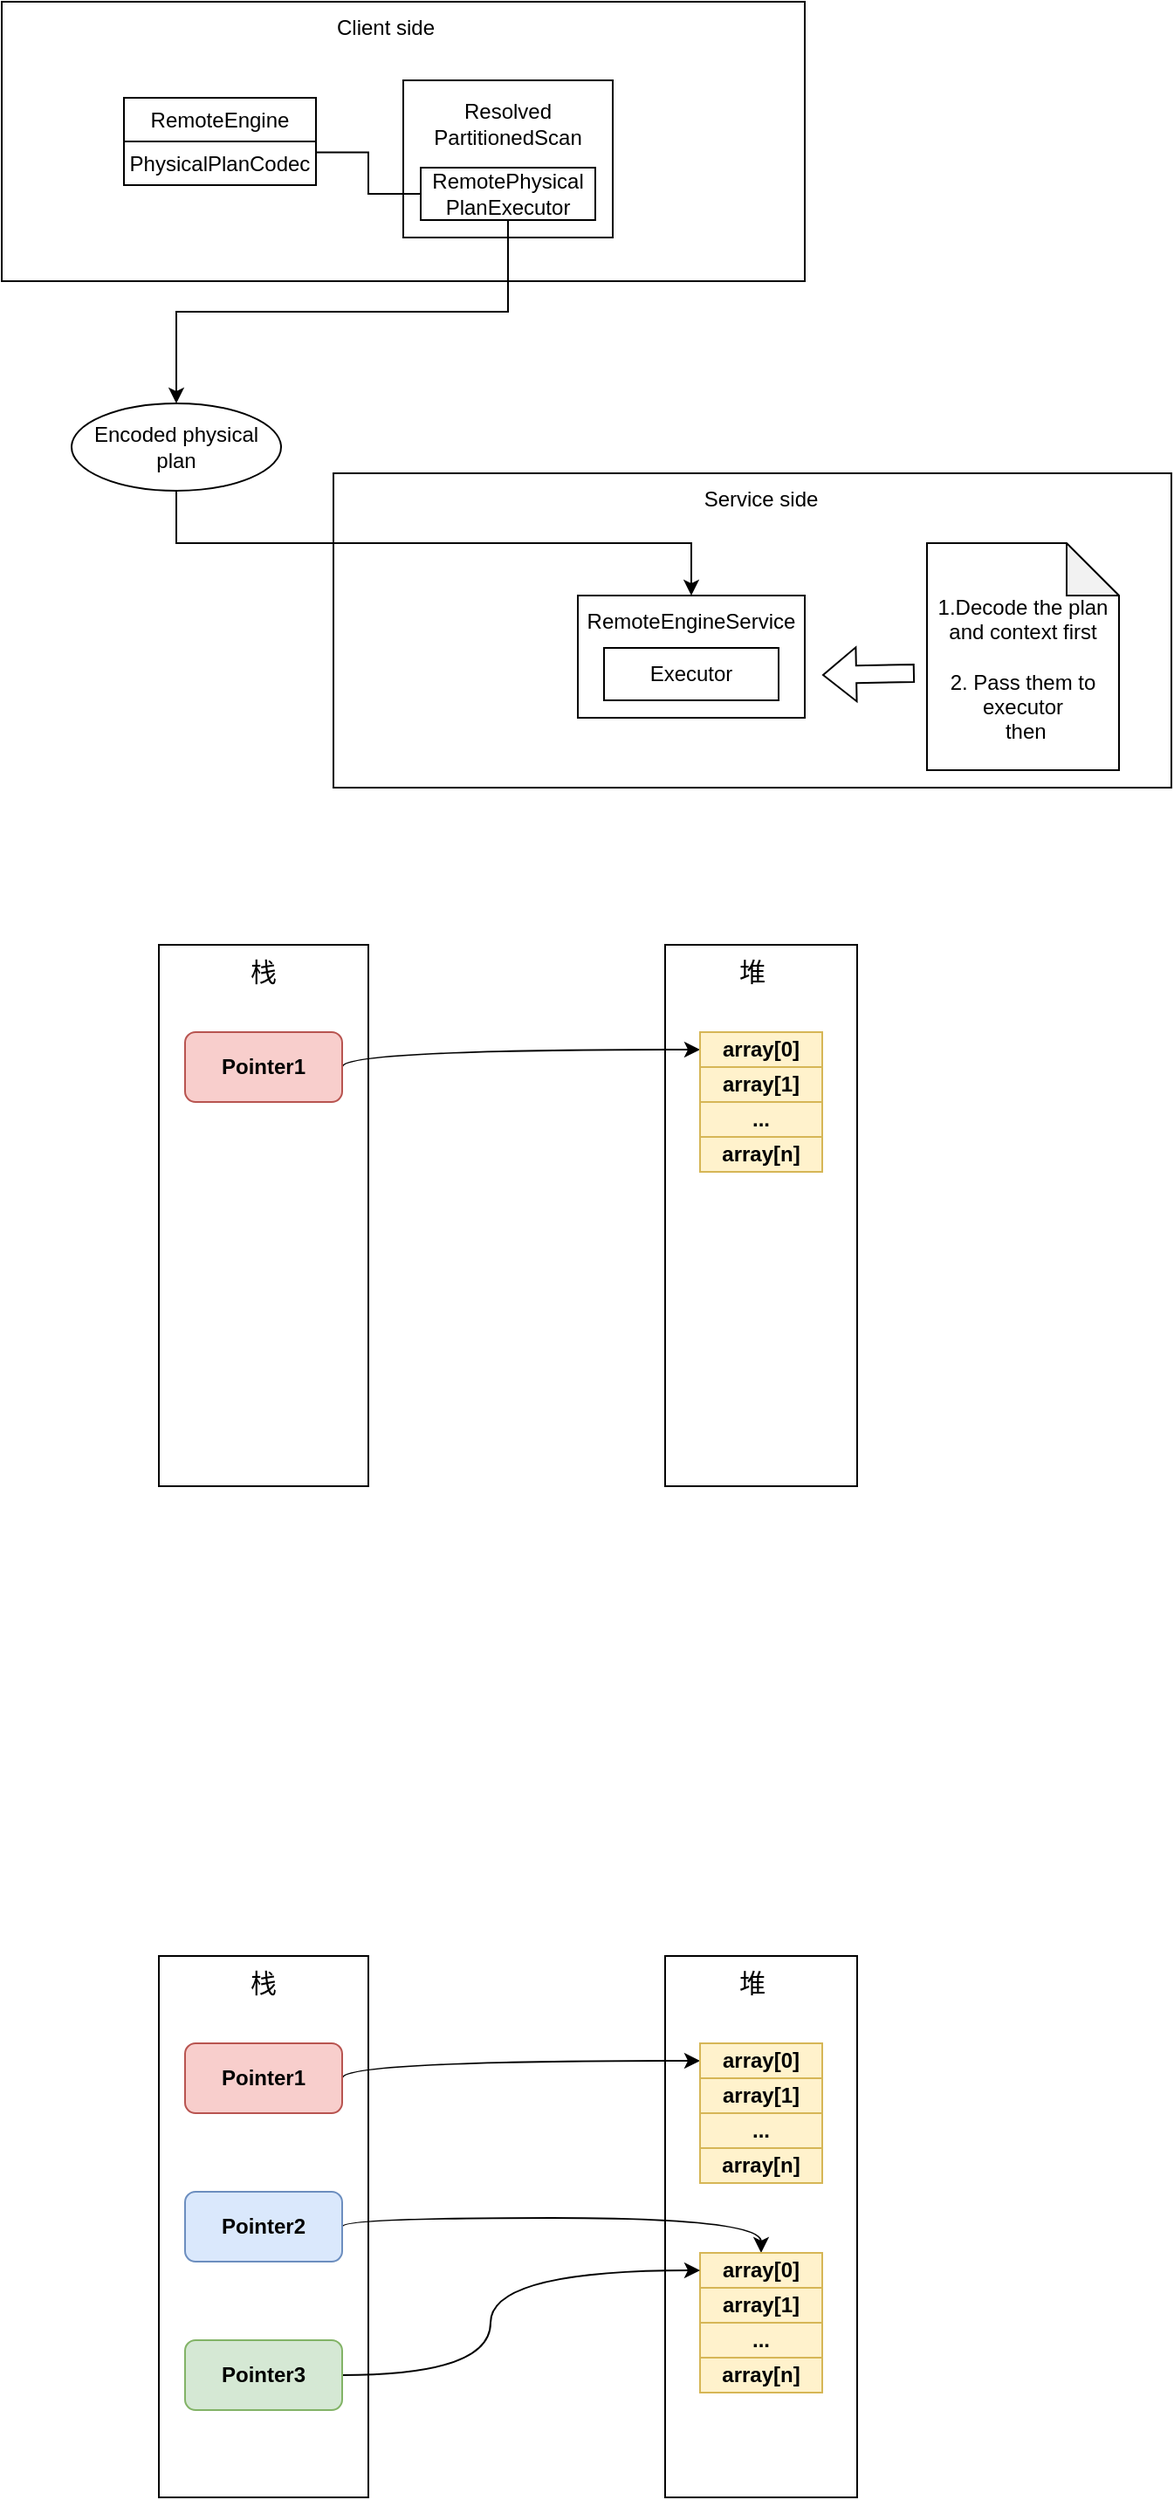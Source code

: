 <mxfile version="24.0.2" type="github">
  <diagram name="第 1 页" id="70xDTCp4IQkPO69VibeZ">
    <mxGraphModel dx="1414" dy="635" grid="0" gridSize="10" guides="1" tooltips="1" connect="1" arrows="1" fold="1" page="1" pageScale="1" pageWidth="827" pageHeight="1169" math="0" shadow="0">
      <root>
        <mxCell id="0" />
        <mxCell id="1" parent="0" />
        <mxCell id="eVmmj1NLvfO43Fu2ZoAp-3" value="" style="rounded=0;whiteSpace=wrap;html=1;" vertex="1" parent="1">
          <mxGeometry x="440" y="610" width="110" height="310" as="geometry" />
        </mxCell>
        <mxCell id="vCgPqWndhAU-b185812Y-34" value="" style="rounded=0;whiteSpace=wrap;html=1;" parent="1" vertex="1">
          <mxGeometry x="250" y="340" width="480" height="180" as="geometry" />
        </mxCell>
        <mxCell id="vCgPqWndhAU-b185812Y-26" value="" style="rounded=0;whiteSpace=wrap;html=1;" parent="1" vertex="1">
          <mxGeometry x="60" y="70" width="460" height="160" as="geometry" />
        </mxCell>
        <mxCell id="vCgPqWndhAU-b185812Y-1" value="" style="rounded=0;whiteSpace=wrap;html=1;" parent="1" vertex="1">
          <mxGeometry x="290" y="115" width="120" height="90" as="geometry" />
        </mxCell>
        <mxCell id="vCgPqWndhAU-b185812Y-2" value="&lt;div&gt;Resolved&lt;/div&gt;&lt;div&gt;PartitionedScan&lt;/div&gt;" style="text;html=1;strokeColor=none;fillColor=none;align=center;verticalAlign=middle;whiteSpace=wrap;rounded=0;" parent="1" vertex="1">
          <mxGeometry x="320" y="125" width="60" height="30" as="geometry" />
        </mxCell>
        <mxCell id="vCgPqWndhAU-b185812Y-20" style="edgeStyle=orthogonalEdgeStyle;rounded=0;orthogonalLoop=1;jettySize=auto;html=1;exitX=0;exitY=0.5;exitDx=0;exitDy=0;entryX=1;entryY=0.25;entryDx=0;entryDy=0;endArrow=none;endFill=0;" parent="1" source="vCgPqWndhAU-b185812Y-3" target="vCgPqWndhAU-b185812Y-19" edge="1">
          <mxGeometry relative="1" as="geometry" />
        </mxCell>
        <mxCell id="vCgPqWndhAU-b185812Y-3" value="" style="rounded=0;whiteSpace=wrap;html=1;" parent="1" vertex="1">
          <mxGeometry x="300" y="165" width="100" height="30" as="geometry" />
        </mxCell>
        <mxCell id="vCgPqWndhAU-b185812Y-22" style="edgeStyle=orthogonalEdgeStyle;rounded=0;orthogonalLoop=1;jettySize=auto;html=1;exitX=0.5;exitY=1;exitDx=0;exitDy=0;" parent="1" source="vCgPqWndhAU-b185812Y-4" target="vCgPqWndhAU-b185812Y-21" edge="1">
          <mxGeometry relative="1" as="geometry" />
        </mxCell>
        <mxCell id="vCgPqWndhAU-b185812Y-4" value="&lt;div&gt;RemotePhysical&lt;/div&gt;&lt;div&gt;PlanExecutor&lt;/div&gt;" style="text;html=1;strokeColor=none;fillColor=none;align=center;verticalAlign=middle;whiteSpace=wrap;rounded=0;" parent="1" vertex="1">
          <mxGeometry x="320" y="165" width="60" height="30" as="geometry" />
        </mxCell>
        <mxCell id="vCgPqWndhAU-b185812Y-16" value="RemoteEngine" style="rounded=0;whiteSpace=wrap;html=1;" parent="1" vertex="1">
          <mxGeometry x="130" y="125" width="110" height="25" as="geometry" />
        </mxCell>
        <mxCell id="vCgPqWndhAU-b185812Y-19" value="PhysicalPlanCodec" style="rounded=0;whiteSpace=wrap;html=1;" parent="1" vertex="1">
          <mxGeometry x="130" y="150" width="110" height="25" as="geometry" />
        </mxCell>
        <mxCell id="vCgPqWndhAU-b185812Y-27" style="edgeStyle=orthogonalEdgeStyle;rounded=0;orthogonalLoop=1;jettySize=auto;html=1;exitX=0.5;exitY=1;exitDx=0;exitDy=0;entryX=0.5;entryY=0;entryDx=0;entryDy=0;" parent="1" source="vCgPqWndhAU-b185812Y-21" target="vCgPqWndhAU-b185812Y-23" edge="1">
          <mxGeometry relative="1" as="geometry" />
        </mxCell>
        <mxCell id="vCgPqWndhAU-b185812Y-21" value="Encoded physical plan" style="ellipse;whiteSpace=wrap;html=1;" parent="1" vertex="1">
          <mxGeometry x="100" y="300" width="120" height="50" as="geometry" />
        </mxCell>
        <mxCell id="vCgPqWndhAU-b185812Y-23" value="" style="rounded=0;whiteSpace=wrap;html=1;" parent="1" vertex="1">
          <mxGeometry x="390" y="410" width="130" height="70" as="geometry" />
        </mxCell>
        <mxCell id="vCgPqWndhAU-b185812Y-28" value="Executor" style="rounded=0;whiteSpace=wrap;html=1;" parent="1" vertex="1">
          <mxGeometry x="405" y="440" width="100" height="30" as="geometry" />
        </mxCell>
        <mxCell id="vCgPqWndhAU-b185812Y-29" value="RemoteEngineService" style="text;html=1;strokeColor=none;fillColor=none;align=center;verticalAlign=middle;whiteSpace=wrap;rounded=0;" parent="1" vertex="1">
          <mxGeometry x="425" y="410" width="60" height="30" as="geometry" />
        </mxCell>
        <mxCell id="vCgPqWndhAU-b185812Y-31" value="&lt;div&gt;&lt;br&gt;&lt;/div&gt;&lt;div&gt;1.Decode the plan and context first&lt;/div&gt;&lt;div&gt;&lt;br&gt;&lt;/div&gt;&lt;div&gt;2. Pass them to executor&lt;br&gt;&lt;/div&gt;&amp;nbsp;then" style="shape=note;whiteSpace=wrap;html=1;backgroundOutline=1;darkOpacity=0.05;" parent="1" vertex="1">
          <mxGeometry x="590" y="380" width="110" height="130" as="geometry" />
        </mxCell>
        <mxCell id="vCgPqWndhAU-b185812Y-32" value="" style="shape=flexArrow;endArrow=classic;html=1;rounded=0;exitX=0.027;exitY=0.377;exitDx=0;exitDy=0;exitPerimeter=0;" parent="1" edge="1">
          <mxGeometry width="50" height="50" relative="1" as="geometry">
            <mxPoint x="582.97" y="454.5" as="sourcePoint" />
            <mxPoint x="530" y="455.49" as="targetPoint" />
          </mxGeometry>
        </mxCell>
        <mxCell id="vCgPqWndhAU-b185812Y-35" value="Client side" style="text;html=1;strokeColor=none;fillColor=none;align=center;verticalAlign=middle;whiteSpace=wrap;rounded=0;" parent="1" vertex="1">
          <mxGeometry x="250" y="70" width="60" height="30" as="geometry" />
        </mxCell>
        <mxCell id="vCgPqWndhAU-b185812Y-36" value="Service side" style="text;html=1;strokeColor=none;fillColor=none;align=center;verticalAlign=middle;whiteSpace=wrap;rounded=0;" parent="1" vertex="1">
          <mxGeometry x="460" y="340" width="70" height="30" as="geometry" />
        </mxCell>
        <mxCell id="eVmmj1NLvfO43Fu2ZoAp-1" value="" style="rounded=0;whiteSpace=wrap;html=1;" vertex="1" parent="1">
          <mxGeometry x="150" y="610" width="120" height="310" as="geometry" />
        </mxCell>
        <mxCell id="eVmmj1NLvfO43Fu2ZoAp-19" style="edgeStyle=orthogonalEdgeStyle;rounded=0;orthogonalLoop=1;jettySize=auto;html=1;exitX=1;exitY=0.5;exitDx=0;exitDy=0;entryX=0;entryY=0.5;entryDx=0;entryDy=0;curved=1;" edge="1" parent="1" source="eVmmj1NLvfO43Fu2ZoAp-2" target="eVmmj1NLvfO43Fu2ZoAp-4">
          <mxGeometry relative="1" as="geometry">
            <Array as="points">
              <mxPoint x="255" y="670" />
            </Array>
          </mxGeometry>
        </mxCell>
        <mxCell id="eVmmj1NLvfO43Fu2ZoAp-2" value="Pointer1" style="rounded=1;whiteSpace=wrap;html=1;fontStyle=1;fillColor=#f8cecc;strokeColor=#b85450;" vertex="1" parent="1">
          <mxGeometry x="165" y="660" width="90" height="40" as="geometry" />
        </mxCell>
        <mxCell id="eVmmj1NLvfO43Fu2ZoAp-4" value="array[0]" style="rounded=0;whiteSpace=wrap;html=1;fontStyle=1;fillColor=#fff2cc;strokeColor=#d6b656;" vertex="1" parent="1">
          <mxGeometry x="460" y="660" width="70" height="20" as="geometry" />
        </mxCell>
        <mxCell id="eVmmj1NLvfO43Fu2ZoAp-5" value="array[1]" style="rounded=0;whiteSpace=wrap;html=1;fontStyle=1;fillColor=#fff2cc;strokeColor=#d6b656;" vertex="1" parent="1">
          <mxGeometry x="460" y="680" width="70" height="20" as="geometry" />
        </mxCell>
        <mxCell id="eVmmj1NLvfO43Fu2ZoAp-6" value="..." style="rounded=0;whiteSpace=wrap;html=1;fontStyle=1;fillColor=#fff2cc;strokeColor=#d6b656;" vertex="1" parent="1">
          <mxGeometry x="460" y="700" width="70" height="20" as="geometry" />
        </mxCell>
        <mxCell id="eVmmj1NLvfO43Fu2ZoAp-7" value="array[n]" style="rounded=0;whiteSpace=wrap;html=1;fontStyle=1;fillColor=#fff2cc;strokeColor=#d6b656;" vertex="1" parent="1">
          <mxGeometry x="460" y="720" width="70" height="20" as="geometry" />
        </mxCell>
        <mxCell id="eVmmj1NLvfO43Fu2ZoAp-20" value="&lt;font style=&quot;font-size: 15px;&quot;&gt;栈&lt;/font&gt;" style="text;html=1;align=center;verticalAlign=middle;whiteSpace=wrap;rounded=0;" vertex="1" parent="1">
          <mxGeometry x="180" y="610" width="60" height="30" as="geometry" />
        </mxCell>
        <mxCell id="eVmmj1NLvfO43Fu2ZoAp-21" value="&lt;font style=&quot;font-size: 15px;&quot;&gt;堆&lt;/font&gt;" style="text;html=1;align=center;verticalAlign=middle;whiteSpace=wrap;rounded=0;" vertex="1" parent="1">
          <mxGeometry x="460" y="610" width="60" height="30" as="geometry" />
        </mxCell>
        <mxCell id="eVmmj1NLvfO43Fu2ZoAp-23" value="" style="rounded=0;whiteSpace=wrap;html=1;" vertex="1" parent="1">
          <mxGeometry x="440" y="1189" width="110" height="310" as="geometry" />
        </mxCell>
        <mxCell id="eVmmj1NLvfO43Fu2ZoAp-24" value="" style="rounded=0;whiteSpace=wrap;html=1;" vertex="1" parent="1">
          <mxGeometry x="150" y="1189" width="120" height="310" as="geometry" />
        </mxCell>
        <mxCell id="eVmmj1NLvfO43Fu2ZoAp-25" style="edgeStyle=orthogonalEdgeStyle;rounded=0;orthogonalLoop=1;jettySize=auto;html=1;exitX=1;exitY=0.5;exitDx=0;exitDy=0;entryX=0;entryY=0.5;entryDx=0;entryDy=0;curved=1;" edge="1" parent="1" source="eVmmj1NLvfO43Fu2ZoAp-26" target="eVmmj1NLvfO43Fu2ZoAp-27">
          <mxGeometry relative="1" as="geometry">
            <Array as="points">
              <mxPoint x="255" y="1249" />
            </Array>
          </mxGeometry>
        </mxCell>
        <mxCell id="eVmmj1NLvfO43Fu2ZoAp-26" value="Pointer1" style="rounded=1;whiteSpace=wrap;html=1;fontStyle=1;fillColor=#f8cecc;strokeColor=#b85450;" vertex="1" parent="1">
          <mxGeometry x="165" y="1239" width="90" height="40" as="geometry" />
        </mxCell>
        <mxCell id="eVmmj1NLvfO43Fu2ZoAp-27" value="array[0]" style="rounded=0;whiteSpace=wrap;html=1;fontStyle=1;fillColor=#fff2cc;strokeColor=#d6b656;" vertex="1" parent="1">
          <mxGeometry x="460" y="1239" width="70" height="20" as="geometry" />
        </mxCell>
        <mxCell id="eVmmj1NLvfO43Fu2ZoAp-28" value="array[1]" style="rounded=0;whiteSpace=wrap;html=1;fontStyle=1;fillColor=#fff2cc;strokeColor=#d6b656;" vertex="1" parent="1">
          <mxGeometry x="460" y="1259" width="70" height="20" as="geometry" />
        </mxCell>
        <mxCell id="eVmmj1NLvfO43Fu2ZoAp-29" value="..." style="rounded=0;whiteSpace=wrap;html=1;fontStyle=1;fillColor=#fff2cc;strokeColor=#d6b656;" vertex="1" parent="1">
          <mxGeometry x="460" y="1279" width="70" height="20" as="geometry" />
        </mxCell>
        <mxCell id="eVmmj1NLvfO43Fu2ZoAp-30" value="array[n]" style="rounded=0;whiteSpace=wrap;html=1;fontStyle=1;fillColor=#fff2cc;strokeColor=#d6b656;" vertex="1" parent="1">
          <mxGeometry x="460" y="1299" width="70" height="20" as="geometry" />
        </mxCell>
        <mxCell id="eVmmj1NLvfO43Fu2ZoAp-31" style="edgeStyle=orthogonalEdgeStyle;rounded=0;orthogonalLoop=1;jettySize=auto;html=1;exitX=1;exitY=0.5;exitDx=0;exitDy=0;entryX=0.5;entryY=0;entryDx=0;entryDy=0;curved=1;" edge="1" parent="1" source="eVmmj1NLvfO43Fu2ZoAp-32" target="eVmmj1NLvfO43Fu2ZoAp-33">
          <mxGeometry relative="1" as="geometry">
            <Array as="points">
              <mxPoint x="255" y="1339" />
              <mxPoint x="495" y="1339" />
            </Array>
          </mxGeometry>
        </mxCell>
        <mxCell id="eVmmj1NLvfO43Fu2ZoAp-32" value="Pointer2" style="rounded=1;whiteSpace=wrap;html=1;fontStyle=1;fillColor=#dae8fc;strokeColor=#6c8ebf;" vertex="1" parent="1">
          <mxGeometry x="165" y="1324" width="90" height="40" as="geometry" />
        </mxCell>
        <mxCell id="eVmmj1NLvfO43Fu2ZoAp-33" value="array[0]" style="rounded=0;whiteSpace=wrap;html=1;fontStyle=1;fillColor=#fff2cc;strokeColor=#d6b656;" vertex="1" parent="1">
          <mxGeometry x="460" y="1359" width="70" height="20" as="geometry" />
        </mxCell>
        <mxCell id="eVmmj1NLvfO43Fu2ZoAp-34" value="array[1]" style="rounded=0;whiteSpace=wrap;html=1;fontStyle=1;fillColor=#fff2cc;strokeColor=#d6b656;" vertex="1" parent="1">
          <mxGeometry x="460" y="1379" width="70" height="20" as="geometry" />
        </mxCell>
        <mxCell id="eVmmj1NLvfO43Fu2ZoAp-35" value="..." style="rounded=0;whiteSpace=wrap;html=1;fontStyle=1;fillColor=#fff2cc;strokeColor=#d6b656;" vertex="1" parent="1">
          <mxGeometry x="460" y="1399" width="70" height="20" as="geometry" />
        </mxCell>
        <mxCell id="eVmmj1NLvfO43Fu2ZoAp-36" value="array[n]" style="rounded=0;whiteSpace=wrap;html=1;fontStyle=1;fillColor=#fff2cc;strokeColor=#d6b656;" vertex="1" parent="1">
          <mxGeometry x="460" y="1419" width="70" height="20" as="geometry" />
        </mxCell>
        <mxCell id="eVmmj1NLvfO43Fu2ZoAp-37" style="edgeStyle=orthogonalEdgeStyle;rounded=0;orthogonalLoop=1;jettySize=auto;html=1;exitX=1;exitY=0.5;exitDx=0;exitDy=0;entryX=0;entryY=0.5;entryDx=0;entryDy=0;curved=1;" edge="1" parent="1" source="eVmmj1NLvfO43Fu2ZoAp-38" target="eVmmj1NLvfO43Fu2ZoAp-33">
          <mxGeometry relative="1" as="geometry">
            <Array as="points">
              <mxPoint x="340" y="1429" />
              <mxPoint x="340" y="1369" />
            </Array>
          </mxGeometry>
        </mxCell>
        <mxCell id="eVmmj1NLvfO43Fu2ZoAp-38" value="Pointer3" style="rounded=1;whiteSpace=wrap;html=1;fontStyle=1;fillColor=#d5e8d4;strokeColor=#82b366;" vertex="1" parent="1">
          <mxGeometry x="165" y="1409" width="90" height="40" as="geometry" />
        </mxCell>
        <mxCell id="eVmmj1NLvfO43Fu2ZoAp-39" value="&lt;font style=&quot;font-size: 15px;&quot;&gt;栈&lt;/font&gt;" style="text;html=1;align=center;verticalAlign=middle;whiteSpace=wrap;rounded=0;" vertex="1" parent="1">
          <mxGeometry x="180" y="1189" width="60" height="30" as="geometry" />
        </mxCell>
        <mxCell id="eVmmj1NLvfO43Fu2ZoAp-40" value="&lt;font style=&quot;font-size: 15px;&quot;&gt;堆&lt;/font&gt;" style="text;html=1;align=center;verticalAlign=middle;whiteSpace=wrap;rounded=0;" vertex="1" parent="1">
          <mxGeometry x="460" y="1189" width="60" height="30" as="geometry" />
        </mxCell>
      </root>
    </mxGraphModel>
  </diagram>
</mxfile>
